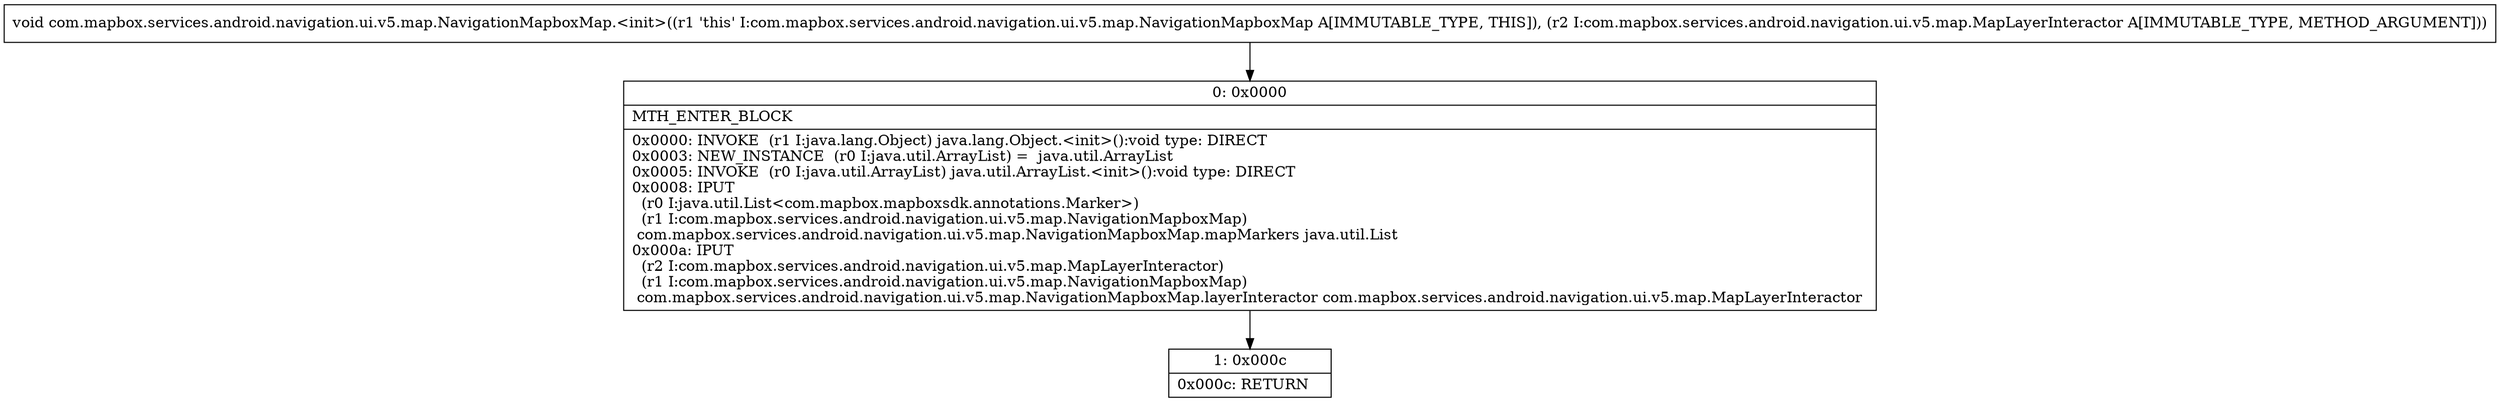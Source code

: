 digraph "CFG forcom.mapbox.services.android.navigation.ui.v5.map.NavigationMapboxMap.\<init\>(Lcom\/mapbox\/services\/android\/navigation\/ui\/v5\/map\/MapLayerInteractor;)V" {
Node_0 [shape=record,label="{0\:\ 0x0000|MTH_ENTER_BLOCK\l|0x0000: INVOKE  (r1 I:java.lang.Object) java.lang.Object.\<init\>():void type: DIRECT \l0x0003: NEW_INSTANCE  (r0 I:java.util.ArrayList) =  java.util.ArrayList \l0x0005: INVOKE  (r0 I:java.util.ArrayList) java.util.ArrayList.\<init\>():void type: DIRECT \l0x0008: IPUT  \l  (r0 I:java.util.List\<com.mapbox.mapboxsdk.annotations.Marker\>)\l  (r1 I:com.mapbox.services.android.navigation.ui.v5.map.NavigationMapboxMap)\l com.mapbox.services.android.navigation.ui.v5.map.NavigationMapboxMap.mapMarkers java.util.List \l0x000a: IPUT  \l  (r2 I:com.mapbox.services.android.navigation.ui.v5.map.MapLayerInteractor)\l  (r1 I:com.mapbox.services.android.navigation.ui.v5.map.NavigationMapboxMap)\l com.mapbox.services.android.navigation.ui.v5.map.NavigationMapboxMap.layerInteractor com.mapbox.services.android.navigation.ui.v5.map.MapLayerInteractor \l}"];
Node_1 [shape=record,label="{1\:\ 0x000c|0x000c: RETURN   \l}"];
MethodNode[shape=record,label="{void com.mapbox.services.android.navigation.ui.v5.map.NavigationMapboxMap.\<init\>((r1 'this' I:com.mapbox.services.android.navigation.ui.v5.map.NavigationMapboxMap A[IMMUTABLE_TYPE, THIS]), (r2 I:com.mapbox.services.android.navigation.ui.v5.map.MapLayerInteractor A[IMMUTABLE_TYPE, METHOD_ARGUMENT])) }"];
MethodNode -> Node_0;
Node_0 -> Node_1;
}

